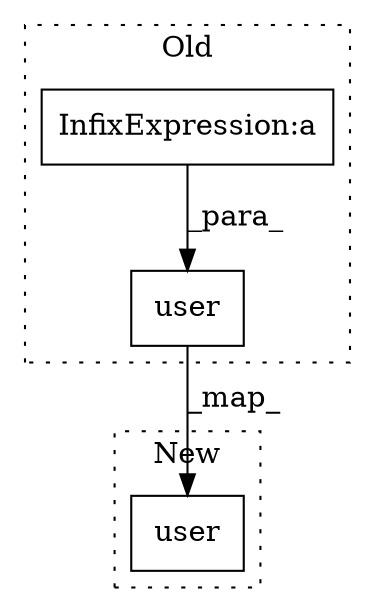 digraph G {
subgraph cluster0 {
1 [label="user" a="32" s="2274,2373" l="5,2" shape="box"];
3 [label="InfixExpression:a" a="27" s="2334" l="8" shape="box"];
label = "Old";
style="dotted";
}
subgraph cluster1 {
2 [label="user" a="32" s="3274,3377" l="5,2" shape="box"];
label = "New";
style="dotted";
}
1 -> 2 [label="_map_"];
3 -> 1 [label="_para_"];
}